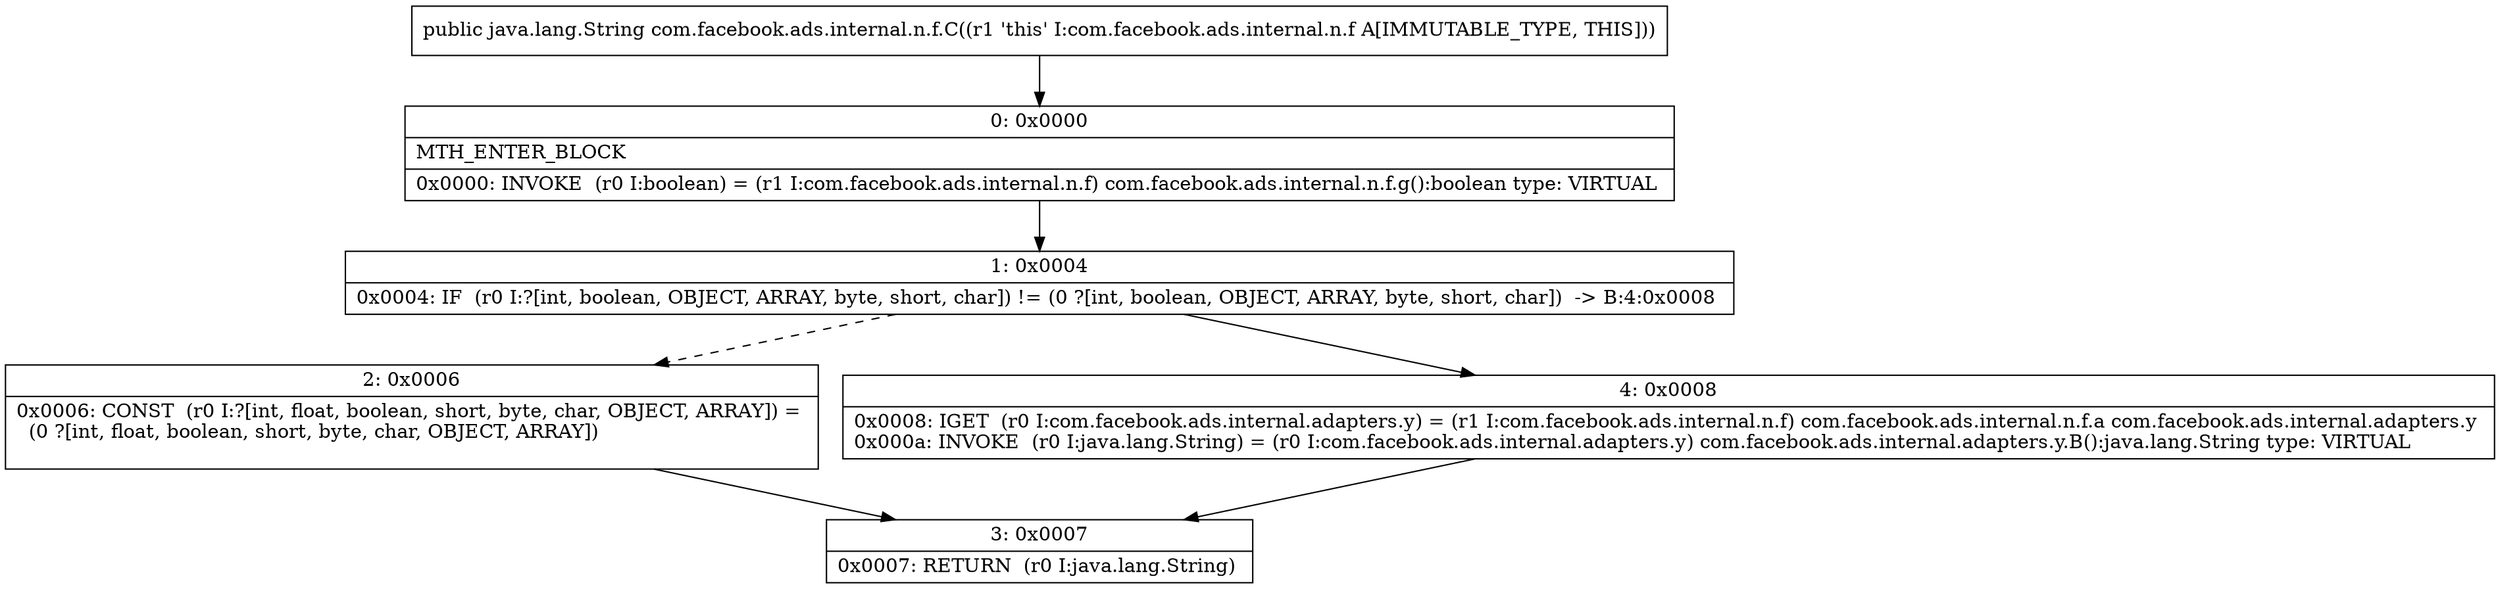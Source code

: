 digraph "CFG forcom.facebook.ads.internal.n.f.C()Ljava\/lang\/String;" {
Node_0 [shape=record,label="{0\:\ 0x0000|MTH_ENTER_BLOCK\l|0x0000: INVOKE  (r0 I:boolean) = (r1 I:com.facebook.ads.internal.n.f) com.facebook.ads.internal.n.f.g():boolean type: VIRTUAL \l}"];
Node_1 [shape=record,label="{1\:\ 0x0004|0x0004: IF  (r0 I:?[int, boolean, OBJECT, ARRAY, byte, short, char]) != (0 ?[int, boolean, OBJECT, ARRAY, byte, short, char])  \-\> B:4:0x0008 \l}"];
Node_2 [shape=record,label="{2\:\ 0x0006|0x0006: CONST  (r0 I:?[int, float, boolean, short, byte, char, OBJECT, ARRAY]) = \l  (0 ?[int, float, boolean, short, byte, char, OBJECT, ARRAY])\l \l}"];
Node_3 [shape=record,label="{3\:\ 0x0007|0x0007: RETURN  (r0 I:java.lang.String) \l}"];
Node_4 [shape=record,label="{4\:\ 0x0008|0x0008: IGET  (r0 I:com.facebook.ads.internal.adapters.y) = (r1 I:com.facebook.ads.internal.n.f) com.facebook.ads.internal.n.f.a com.facebook.ads.internal.adapters.y \l0x000a: INVOKE  (r0 I:java.lang.String) = (r0 I:com.facebook.ads.internal.adapters.y) com.facebook.ads.internal.adapters.y.B():java.lang.String type: VIRTUAL \l}"];
MethodNode[shape=record,label="{public java.lang.String com.facebook.ads.internal.n.f.C((r1 'this' I:com.facebook.ads.internal.n.f A[IMMUTABLE_TYPE, THIS])) }"];
MethodNode -> Node_0;
Node_0 -> Node_1;
Node_1 -> Node_2[style=dashed];
Node_1 -> Node_4;
Node_2 -> Node_3;
Node_4 -> Node_3;
}

